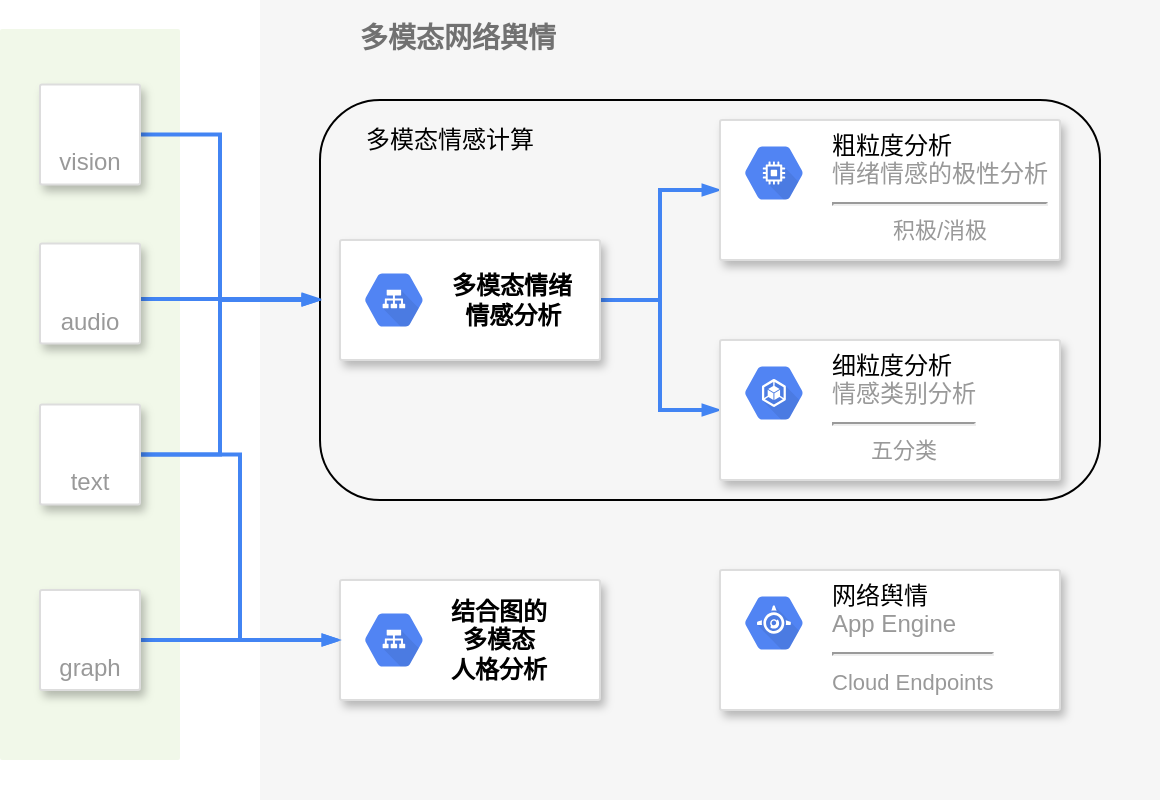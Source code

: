 <mxfile version="14.8.0" type="github">
  <diagram id="f106602c-feb2-e66a-4537-3a34d633f6aa" name="Page-1">
    <mxGraphModel dx="813" dy="435" grid="1" gridSize="10" guides="1" tooltips="1" connect="1" arrows="1" fold="1" page="1" pageScale="1" pageWidth="1169" pageHeight="827" background="none" math="0" shadow="0">
      <root>
        <mxCell id="0" />
        <mxCell id="1" parent="0" />
        <mxCell id="14" value="&lt;b&gt;多模态网络舆情&lt;/b&gt;" style="fillColor=#F6F6F6;strokeColor=none;shadow=0;gradientColor=none;fontSize=14;align=left;spacing=10;fontColor=#717171;9E9E9E;verticalAlign=top;spacingTop=-4;fontStyle=0;spacingLeft=40;html=1;" parent="1" vertex="1">
          <mxGeometry x="400" y="70" width="450" height="400" as="geometry" />
        </mxCell>
        <mxCell id="8_cZJhwKtjIsKoZ_xuZb-1017" value="" style="rounded=1;whiteSpace=wrap;html=1;fontSize=12;fillColor=none;" vertex="1" parent="1">
          <mxGeometry x="430" y="120" width="390" height="200" as="geometry" />
        </mxCell>
        <mxCell id="997" value="" style="rounded=1;absoluteArcSize=1;arcSize=2;html=1;strokeColor=none;gradientColor=none;shadow=0;dashed=0;fontSize=12;fontColor=#9E9E9E;align=center;verticalAlign=top;spacing=10;spacingTop=-4;fillColor=#F1F8E9;" parent="1" vertex="1">
          <mxGeometry x="270" y="84.5" width="90" height="365.5" as="geometry" />
        </mxCell>
        <mxCell id="8_cZJhwKtjIsKoZ_xuZb-1022" style="edgeStyle=orthogonalEdgeStyle;rounded=0;orthogonalLoop=1;jettySize=auto;html=1;exitX=1;exitY=0.5;exitDx=0;exitDy=0;dashed=0;labelBackgroundColor=none;fontSize=12;startFill=1;endArrow=blockThin;endFill=1;startSize=4;endSize=4;strokeColor=#4284F3;strokeWidth=2;align=left;" edge="1" parent="1" source="985" target="8_cZJhwKtjIsKoZ_xuZb-1017">
          <mxGeometry relative="1" as="geometry">
            <Array as="points">
              <mxPoint x="380" y="137" />
              <mxPoint x="380" y="220" />
            </Array>
          </mxGeometry>
        </mxCell>
        <mxCell id="985" value="vision" style="strokeColor=#dddddd;fillColor=#ffffff;shadow=1;strokeWidth=1;rounded=1;absoluteArcSize=1;arcSize=2;labelPosition=center;verticalLabelPosition=middle;align=center;verticalAlign=bottom;spacingLeft=0;fontColor=#999999;fontSize=12;whiteSpace=wrap;spacingBottom=2;html=1;" parent="1" vertex="1">
          <mxGeometry x="290" y="112.25" width="50" height="50" as="geometry" />
        </mxCell>
        <mxCell id="8_cZJhwKtjIsKoZ_xuZb-1014" style="edgeStyle=orthogonalEdgeStyle;rounded=0;orthogonalLoop=1;jettySize=auto;html=1;exitX=1;exitY=0.5;exitDx=0;exitDy=0;entryX=0;entryY=0.5;entryDx=0;entryDy=0;dashed=0;labelBackgroundColor=none;fontSize=12;startFill=1;endArrow=blockThin;endFill=1;startSize=4;endSize=4;strokeColor=#4284F3;strokeWidth=2;align=left;" edge="1" parent="1" source="989" target="993">
          <mxGeometry relative="1" as="geometry" />
        </mxCell>
        <mxCell id="8_cZJhwKtjIsKoZ_xuZb-1015" style="edgeStyle=orthogonalEdgeStyle;rounded=0;orthogonalLoop=1;jettySize=auto;html=1;exitX=1;exitY=0.5;exitDx=0;exitDy=0;entryX=0;entryY=0.5;entryDx=0;entryDy=0;dashed=0;labelBackgroundColor=none;fontSize=12;startFill=1;endArrow=blockThin;endFill=1;startSize=4;endSize=4;strokeColor=#4284F3;strokeWidth=2;align=left;" edge="1" parent="1" source="989" target="995">
          <mxGeometry relative="1" as="geometry" />
        </mxCell>
        <mxCell id="989" value="" style="strokeColor=#dddddd;fillColor=#ffffff;shadow=1;strokeWidth=1;rounded=1;absoluteArcSize=1;arcSize=2;fontSize=11;fontColor=#9E9E9E;align=center;html=1;" parent="1" vertex="1">
          <mxGeometry x="440" y="190" width="130" height="60" as="geometry" />
        </mxCell>
        <mxCell id="990" value="&lt;div style=&quot;text-align: justify&quot;&gt;&lt;b style=&quot;color: rgb(0 , 0 , 0)&quot;&gt;多模态情绪&lt;/b&gt;&lt;/div&gt;&lt;font color=&quot;#000000&quot; style=&quot;font-size: 12px&quot;&gt;&lt;div style=&quot;text-align: justify&quot;&gt;&lt;b&gt;&amp;nbsp; 情感分析&lt;/b&gt;&lt;/div&gt;&lt;/font&gt;" style="dashed=0;connectable=0;html=1;fillColor=#5184F3;strokeColor=none;shape=mxgraph.gcp2.hexIcon;prIcon=cloud_load_balancing;part=1;labelPosition=right;verticalLabelPosition=middle;align=left;verticalAlign=middle;spacingLeft=5;fontColor=#999999;fontSize=12;" parent="989" vertex="1">
          <mxGeometry y="0.5" width="44" height="39" relative="1" as="geometry">
            <mxPoint x="5" y="-19.5" as="offset" />
          </mxGeometry>
        </mxCell>
        <mxCell id="991" value="" style="strokeColor=#dddddd;fillColor=#ffffff;shadow=1;strokeWidth=1;rounded=1;absoluteArcSize=1;arcSize=2;fontSize=11;fontColor=#9E9E9E;align=center;html=1;" parent="1" vertex="1">
          <mxGeometry x="630" y="355" width="170" height="70" as="geometry" />
        </mxCell>
        <mxCell id="992" value="&lt;font color=&quot;#000000&quot;&gt;网络舆情&lt;/font&gt;&lt;br&gt;App Engine&lt;hr&gt;&lt;font style=&quot;font-size: 11px&quot;&gt;Cloud Endpoints&lt;/font&gt;" style="dashed=0;connectable=0;html=1;fillColor=#5184F3;strokeColor=none;shape=mxgraph.gcp2.hexIcon;prIcon=app_engine;part=1;labelPosition=right;verticalLabelPosition=middle;align=left;verticalAlign=top;spacingLeft=5;fontColor=#999999;fontSize=12;spacingTop=-8;" parent="991" vertex="1">
          <mxGeometry width="44" height="39" relative="1" as="geometry">
            <mxPoint x="5" y="7" as="offset" />
          </mxGeometry>
        </mxCell>
        <mxCell id="993" value="" style="strokeColor=#dddddd;fillColor=#ffffff;shadow=1;strokeWidth=1;rounded=1;absoluteArcSize=1;arcSize=2;fontSize=11;fontColor=#9E9E9E;align=center;html=1;" parent="1" vertex="1">
          <mxGeometry x="630" y="130" width="170" height="70" as="geometry" />
        </mxCell>
        <mxCell id="994" value="&lt;font color=&quot;#000000&quot;&gt;粗粒度分析&lt;/font&gt;&lt;br&gt;&lt;div style=&quot;text-align: center&quot;&gt;&lt;span&gt;情绪情感的极性分析&lt;/span&gt;&lt;/div&gt;&lt;hr&gt;&lt;span style=&quot;font-size: 11px&quot;&gt;&lt;div style=&quot;text-align: center&quot;&gt;&lt;span&gt;积极/消极&lt;/span&gt;&lt;/div&gt;&lt;/span&gt;" style="dashed=0;connectable=0;html=1;fillColor=#5184F3;strokeColor=none;shape=mxgraph.gcp2.hexIcon;prIcon=compute_engine;part=1;labelPosition=right;verticalLabelPosition=middle;align=left;verticalAlign=top;spacingLeft=5;fontColor=#999999;fontSize=12;spacingTop=-8;" parent="993" vertex="1">
          <mxGeometry width="44" height="39" relative="1" as="geometry">
            <mxPoint x="5" y="7" as="offset" />
          </mxGeometry>
        </mxCell>
        <mxCell id="995" value="" style="strokeColor=#dddddd;fillColor=#ffffff;shadow=1;strokeWidth=1;rounded=1;absoluteArcSize=1;arcSize=2;fontSize=11;fontColor=#9E9E9E;align=center;html=1;" parent="1" vertex="1">
          <mxGeometry x="630" y="240" width="170" height="70" as="geometry" />
        </mxCell>
        <mxCell id="996" value="&lt;font color=&quot;#000000&quot;&gt;细粒度分析&lt;/font&gt;&lt;br&gt;情感类别分析&lt;hr&gt;&lt;font style=&quot;font-size: 11px&quot;&gt;&lt;div style=&quot;text-align: center&quot;&gt;&lt;span&gt;五分类&lt;/span&gt;&lt;/div&gt;&lt;/font&gt;" style="dashed=0;connectable=0;html=1;fillColor=#5184F3;strokeColor=none;shape=mxgraph.gcp2.hexIcon;prIcon=container_engine;part=1;labelPosition=right;verticalLabelPosition=middle;align=left;verticalAlign=top;spacingLeft=5;fontColor=#999999;fontSize=12;spacingTop=-8;" parent="995" vertex="1">
          <mxGeometry width="44" height="39" relative="1" as="geometry">
            <mxPoint x="5" y="7" as="offset" />
          </mxGeometry>
        </mxCell>
        <mxCell id="8_cZJhwKtjIsKoZ_xuZb-1023" style="edgeStyle=orthogonalEdgeStyle;rounded=0;orthogonalLoop=1;jettySize=auto;html=1;dashed=0;labelBackgroundColor=none;fontSize=5;startFill=1;endArrow=blockThin;endFill=1;startSize=4;endSize=4;strokeColor=#4284F3;strokeWidth=2;align=left;" edge="1" parent="1" source="A9Urtk9K6G82j6xpJFMX-1001">
          <mxGeometry relative="1" as="geometry">
            <mxPoint x="430" y="219.5" as="targetPoint" />
            <Array as="points">
              <mxPoint x="380" y="220" />
            </Array>
          </mxGeometry>
        </mxCell>
        <mxCell id="A9Urtk9K6G82j6xpJFMX-1001" value="audio" style="strokeColor=#dddddd;fillColor=#ffffff;shadow=1;strokeWidth=1;rounded=1;absoluteArcSize=1;arcSize=2;labelPosition=center;verticalLabelPosition=middle;align=center;verticalAlign=bottom;spacingLeft=0;fontColor=#999999;fontSize=12;whiteSpace=wrap;spacingBottom=2;html=1;" parent="1" vertex="1">
          <mxGeometry x="290" y="191.75" width="50" height="50" as="geometry" />
        </mxCell>
        <mxCell id="8_cZJhwKtjIsKoZ_xuZb-1024" style="edgeStyle=orthogonalEdgeStyle;rounded=0;orthogonalLoop=1;jettySize=auto;html=1;exitX=1;exitY=0.5;exitDx=0;exitDy=0;dashed=0;labelBackgroundColor=none;fontSize=5;startFill=1;endArrow=blockThin;endFill=1;startSize=4;endSize=4;strokeColor=#4284F3;strokeWidth=2;align=left;" edge="1" parent="1" source="A9Urtk9K6G82j6xpJFMX-1002">
          <mxGeometry relative="1" as="geometry">
            <mxPoint x="430" y="220" as="targetPoint" />
            <Array as="points">
              <mxPoint x="380" y="297" />
              <mxPoint x="380" y="220" />
            </Array>
          </mxGeometry>
        </mxCell>
        <mxCell id="8_cZJhwKtjIsKoZ_xuZb-1025" style="edgeStyle=orthogonalEdgeStyle;rounded=0;orthogonalLoop=1;jettySize=auto;html=1;exitX=1;exitY=0.5;exitDx=0;exitDy=0;entryX=0;entryY=0.5;entryDx=0;entryDy=0;dashed=0;labelBackgroundColor=none;fontSize=5;startFill=1;endArrow=blockThin;endFill=1;startSize=4;endSize=4;strokeColor=#4284F3;strokeWidth=2;align=left;" edge="1" parent="1" source="A9Urtk9K6G82j6xpJFMX-1002" target="8_cZJhwKtjIsKoZ_xuZb-1019">
          <mxGeometry relative="1" as="geometry">
            <Array as="points">
              <mxPoint x="390" y="297" />
              <mxPoint x="390" y="390" />
            </Array>
          </mxGeometry>
        </mxCell>
        <mxCell id="A9Urtk9K6G82j6xpJFMX-1002" value="text" style="strokeColor=#dddddd;fillColor=#ffffff;shadow=1;strokeWidth=1;rounded=1;absoluteArcSize=1;arcSize=2;labelPosition=center;verticalLabelPosition=middle;align=center;verticalAlign=bottom;spacingLeft=0;fontColor=#999999;fontSize=12;whiteSpace=wrap;spacingBottom=2;html=1;" parent="1" vertex="1">
          <mxGeometry x="290" y="272.25" width="50" height="50" as="geometry" />
        </mxCell>
        <mxCell id="8_cZJhwKtjIsKoZ_xuZb-1018" value="多模态情感计算" style="text;html=1;strokeColor=none;fillColor=none;align=center;verticalAlign=middle;whiteSpace=wrap;rounded=0;fontSize=12;" vertex="1" parent="1">
          <mxGeometry x="450" y="130" width="90" height="20" as="geometry" />
        </mxCell>
        <mxCell id="8_cZJhwKtjIsKoZ_xuZb-1019" value="" style="strokeColor=#dddddd;fillColor=#ffffff;shadow=1;strokeWidth=1;rounded=1;absoluteArcSize=1;arcSize=2;fontSize=11;fontColor=#9E9E9E;align=center;html=1;" vertex="1" parent="1">
          <mxGeometry x="440" y="360" width="130" height="60" as="geometry" />
        </mxCell>
        <mxCell id="8_cZJhwKtjIsKoZ_xuZb-1020" value="&lt;div&gt;&lt;font color=&quot;#000000&quot;&gt;&lt;b&gt;&amp;nbsp; &amp;nbsp;结合图的&lt;/b&gt;&lt;/font&gt;&lt;/div&gt;&lt;div&gt;&lt;font color=&quot;#000000&quot;&gt;&lt;b&gt;&amp;nbsp; &amp;nbsp;多&lt;/b&gt;&lt;/font&gt;&lt;b style=&quot;color: rgb(0 , 0 , 0)&quot;&gt;模态&lt;/b&gt;&lt;/div&gt;&lt;div&gt;&lt;b style=&quot;color: rgb(0 , 0 , 0)&quot;&gt;&amp;nbsp; &amp;nbsp;人格分析&lt;/b&gt;&lt;/div&gt;" style="dashed=0;connectable=0;html=1;fillColor=#5184F3;strokeColor=none;shape=mxgraph.gcp2.hexIcon;prIcon=cloud_load_balancing;part=1;labelPosition=right;verticalLabelPosition=middle;align=center;verticalAlign=middle;spacingLeft=5;fontColor=#999999;fontSize=12;" vertex="1" parent="8_cZJhwKtjIsKoZ_xuZb-1019">
          <mxGeometry y="0.5" width="44" height="39" relative="1" as="geometry">
            <mxPoint x="5" y="-19.5" as="offset" />
          </mxGeometry>
        </mxCell>
        <mxCell id="8_cZJhwKtjIsKoZ_xuZb-1026" style="edgeStyle=orthogonalEdgeStyle;rounded=0;orthogonalLoop=1;jettySize=auto;html=1;exitX=1;exitY=0.5;exitDx=0;exitDy=0;dashed=0;labelBackgroundColor=none;fontSize=5;startFill=1;endArrow=blockThin;endFill=1;startSize=4;endSize=4;strokeColor=#4284F3;strokeWidth=2;align=left;" edge="1" parent="1" source="8_cZJhwKtjIsKoZ_xuZb-1021">
          <mxGeometry relative="1" as="geometry">
            <mxPoint x="440" y="390" as="targetPoint" />
            <Array as="points">
              <mxPoint x="380" y="390" />
              <mxPoint x="380" y="390" />
            </Array>
          </mxGeometry>
        </mxCell>
        <mxCell id="8_cZJhwKtjIsKoZ_xuZb-1021" value="graph" style="strokeColor=#dddddd;fillColor=#ffffff;shadow=1;strokeWidth=1;rounded=1;absoluteArcSize=1;arcSize=2;labelPosition=center;verticalLabelPosition=middle;align=center;verticalAlign=bottom;spacingLeft=0;fontColor=#999999;fontSize=12;whiteSpace=wrap;spacingBottom=2;html=1;" vertex="1" parent="1">
          <mxGeometry x="290" y="365" width="50" height="50" as="geometry" />
        </mxCell>
      </root>
    </mxGraphModel>
  </diagram>
</mxfile>
